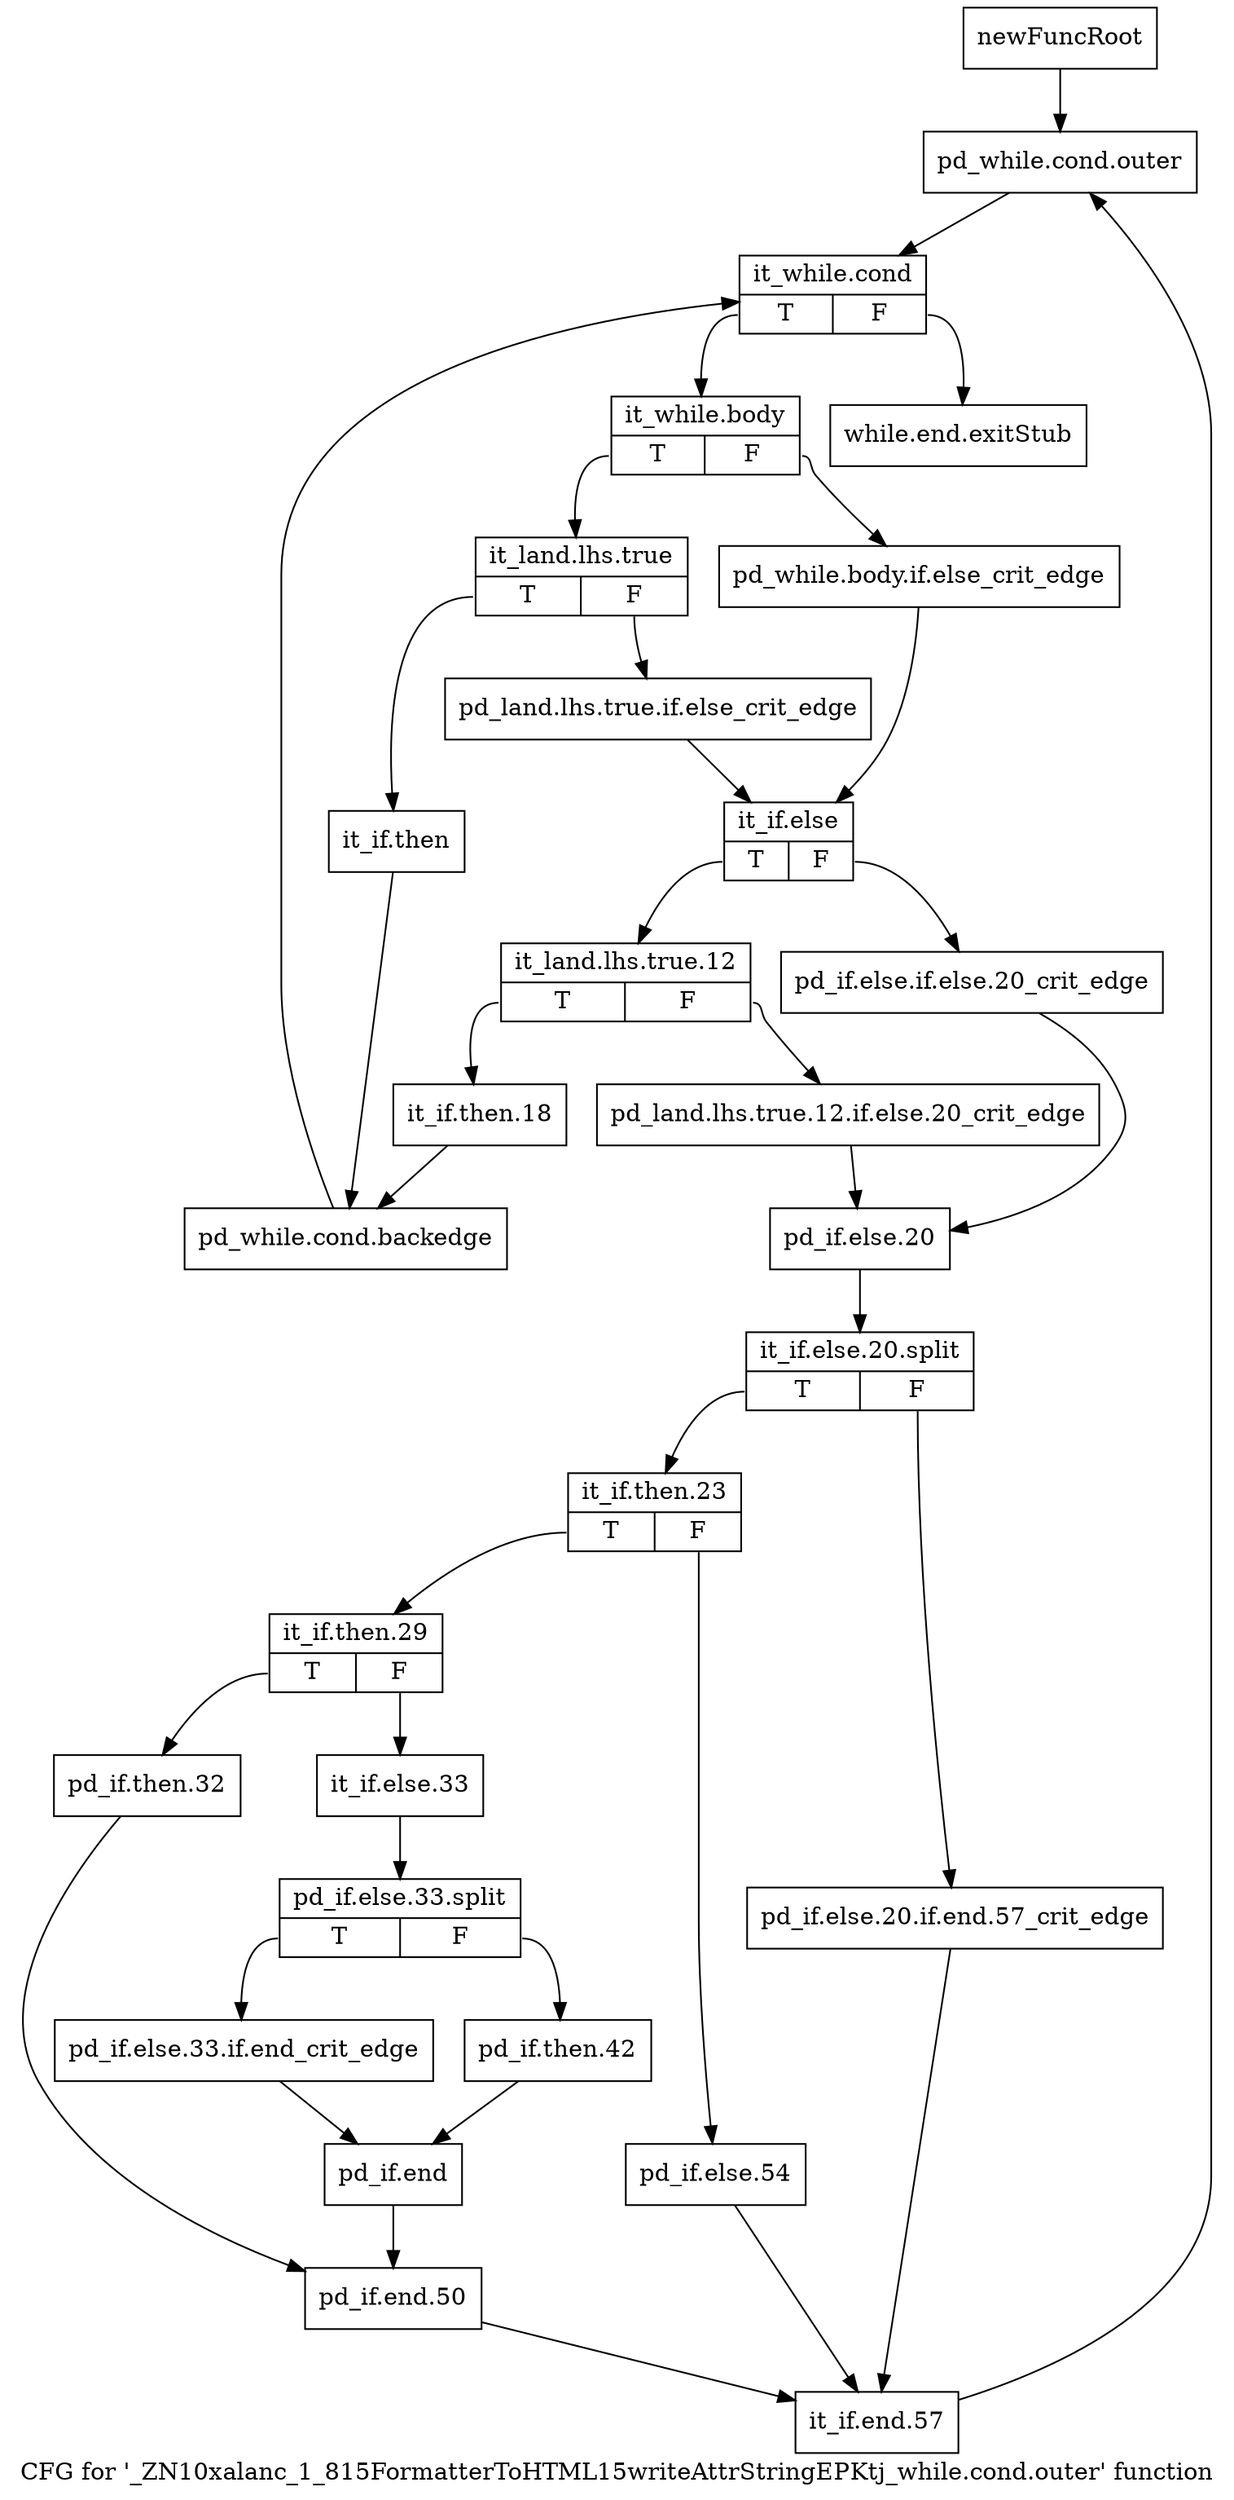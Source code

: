 digraph "CFG for '_ZN10xalanc_1_815FormatterToHTML15writeAttrStringEPKtj_while.cond.outer' function" {
	label="CFG for '_ZN10xalanc_1_815FormatterToHTML15writeAttrStringEPKtj_while.cond.outer' function";

	Node0x9daad50 [shape=record,label="{newFuncRoot}"];
	Node0x9daad50 -> Node0x9daadf0;
	Node0x9daada0 [shape=record,label="{while.end.exitStub}"];
	Node0x9daadf0 [shape=record,label="{pd_while.cond.outer}"];
	Node0x9daadf0 -> Node0x9daae40;
	Node0x9daae40 [shape=record,label="{it_while.cond|{<s0>T|<s1>F}}"];
	Node0x9daae40:s0 -> Node0x9daae90;
	Node0x9daae40:s1 -> Node0x9daada0;
	Node0x9daae90 [shape=record,label="{it_while.body|{<s0>T|<s1>F}}"];
	Node0x9daae90:s0 -> Node0x9daaf30;
	Node0x9daae90:s1 -> Node0x9daaee0;
	Node0x9daaee0 [shape=record,label="{pd_while.body.if.else_crit_edge}"];
	Node0x9daaee0 -> Node0x9daafd0;
	Node0x9daaf30 [shape=record,label="{it_land.lhs.true|{<s0>T|<s1>F}}"];
	Node0x9daaf30:s0 -> Node0x9dab520;
	Node0x9daaf30:s1 -> Node0x9daaf80;
	Node0x9daaf80 [shape=record,label="{pd_land.lhs.true.if.else_crit_edge}"];
	Node0x9daaf80 -> Node0x9daafd0;
	Node0x9daafd0 [shape=record,label="{it_if.else|{<s0>T|<s1>F}}"];
	Node0x9daafd0:s0 -> Node0x9dab070;
	Node0x9daafd0:s1 -> Node0x9dab020;
	Node0x9dab020 [shape=record,label="{pd_if.else.if.else.20_crit_edge}"];
	Node0x9dab020 -> Node0x9dab110;
	Node0x9dab070 [shape=record,label="{it_land.lhs.true.12|{<s0>T|<s1>F}}"];
	Node0x9dab070:s0 -> Node0x9dab4d0;
	Node0x9dab070:s1 -> Node0x9dab0c0;
	Node0x9dab0c0 [shape=record,label="{pd_land.lhs.true.12.if.else.20_crit_edge}"];
	Node0x9dab0c0 -> Node0x9dab110;
	Node0x9dab110 [shape=record,label="{pd_if.else.20}"];
	Node0x9dab110 -> Node0xd033430;
	Node0xd033430 [shape=record,label="{it_if.else.20.split|{<s0>T|<s1>F}}"];
	Node0xd033430:s0 -> Node0x9dab1b0;
	Node0xd033430:s1 -> Node0x9dab160;
	Node0x9dab160 [shape=record,label="{pd_if.else.20.if.end.57_crit_edge}"];
	Node0x9dab160 -> Node0x9dab480;
	Node0x9dab1b0 [shape=record,label="{it_if.then.23|{<s0>T|<s1>F}}"];
	Node0x9dab1b0:s0 -> Node0x9dab250;
	Node0x9dab1b0:s1 -> Node0x9dab200;
	Node0x9dab200 [shape=record,label="{pd_if.else.54}"];
	Node0x9dab200 -> Node0x9dab480;
	Node0x9dab250 [shape=record,label="{it_if.then.29|{<s0>T|<s1>F}}"];
	Node0x9dab250:s0 -> Node0x9dab3e0;
	Node0x9dab250:s1 -> Node0x9dab2a0;
	Node0x9dab2a0 [shape=record,label="{it_if.else.33}"];
	Node0x9dab2a0 -> Node0xd0332f0;
	Node0xd0332f0 [shape=record,label="{pd_if.else.33.split|{<s0>T|<s1>F}}"];
	Node0xd0332f0:s0 -> Node0x9dab340;
	Node0xd0332f0:s1 -> Node0x9dab2f0;
	Node0x9dab2f0 [shape=record,label="{pd_if.then.42}"];
	Node0x9dab2f0 -> Node0x9dab390;
	Node0x9dab340 [shape=record,label="{pd_if.else.33.if.end_crit_edge}"];
	Node0x9dab340 -> Node0x9dab390;
	Node0x9dab390 [shape=record,label="{pd_if.end}"];
	Node0x9dab390 -> Node0x9dab430;
	Node0x9dab3e0 [shape=record,label="{pd_if.then.32}"];
	Node0x9dab3e0 -> Node0x9dab430;
	Node0x9dab430 [shape=record,label="{pd_if.end.50}"];
	Node0x9dab430 -> Node0x9dab480;
	Node0x9dab480 [shape=record,label="{it_if.end.57}"];
	Node0x9dab480 -> Node0x9daadf0;
	Node0x9dab4d0 [shape=record,label="{it_if.then.18}"];
	Node0x9dab4d0 -> Node0x9dab570;
	Node0x9dab520 [shape=record,label="{it_if.then}"];
	Node0x9dab520 -> Node0x9dab570;
	Node0x9dab570 [shape=record,label="{pd_while.cond.backedge}"];
	Node0x9dab570 -> Node0x9daae40;
}
